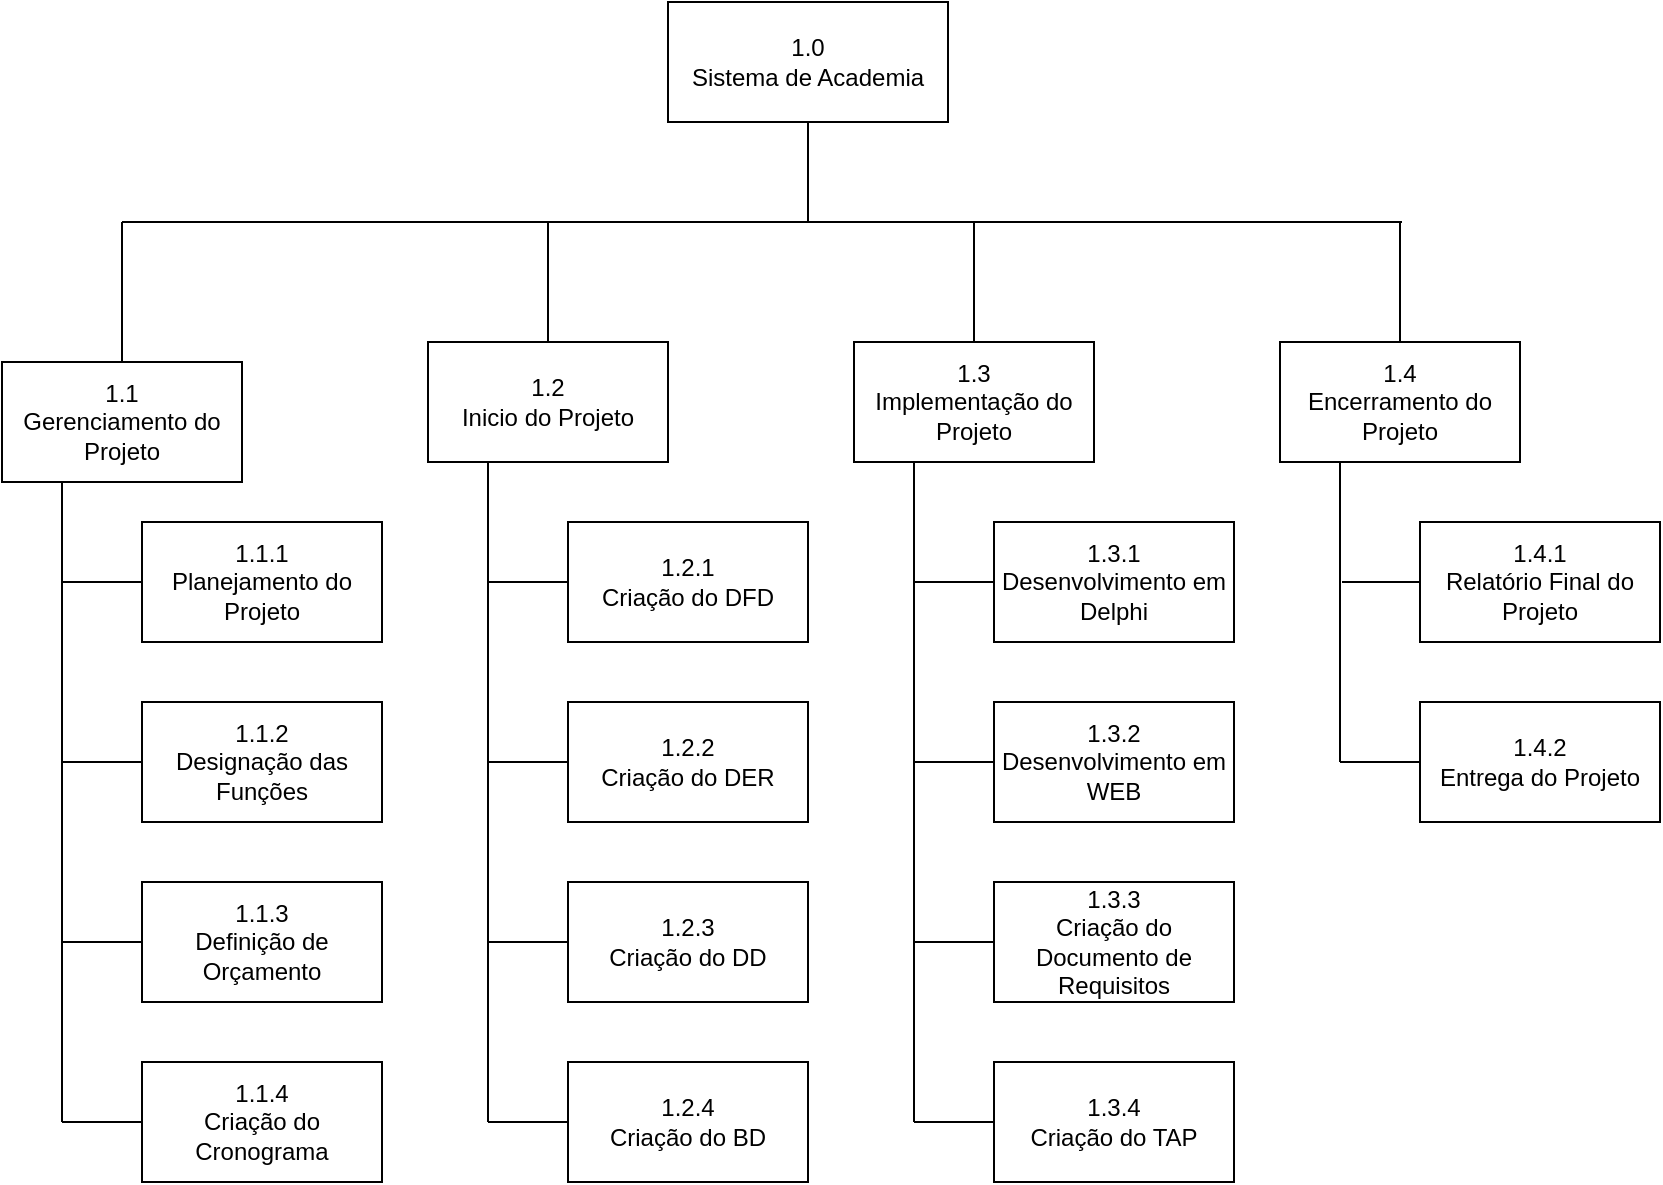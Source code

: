 <mxfile version="12.3.8" type="device" pages="1"><diagram id="GyYX7xCBLfNoN-KiMOy0" name="Page-1"><mxGraphModel dx="1574" dy="877" grid="1" gridSize="10" guides="1" tooltips="1" connect="1" arrows="1" fold="1" page="1" pageScale="1" pageWidth="900" pageHeight="800" math="0" shadow="0"><root><mxCell id="0"/><mxCell id="1" parent="0"/><mxCell id="FJOqupdBlxRKxKt8DFBZ-4" value="1.0&lt;br&gt;Sistema de Academia" style="rounded=0;whiteSpace=wrap;html=1;" vertex="1" parent="1"><mxGeometry x="343" y="10" width="140" height="60" as="geometry"/></mxCell><mxCell id="FJOqupdBlxRKxKt8DFBZ-5" value="1.1&lt;br&gt;Gerenciamento do Projeto" style="rounded=0;whiteSpace=wrap;html=1;" vertex="1" parent="1"><mxGeometry x="10" y="190" width="120" height="60" as="geometry"/></mxCell><mxCell id="FJOqupdBlxRKxKt8DFBZ-7" value="" style="endArrow=none;html=1;entryX=0.5;entryY=0;entryDx=0;entryDy=0;" edge="1" parent="1" target="FJOqupdBlxRKxKt8DFBZ-5"><mxGeometry width="50" height="50" relative="1" as="geometry"><mxPoint x="70" y="120" as="sourcePoint"/><mxPoint x="60" y="250" as="targetPoint"/></mxGeometry></mxCell><mxCell id="FJOqupdBlxRKxKt8DFBZ-8" value="" style="endArrow=none;html=1;" edge="1" parent="1"><mxGeometry width="50" height="50" relative="1" as="geometry"><mxPoint x="710" y="120" as="sourcePoint"/><mxPoint x="70" y="120" as="targetPoint"/></mxGeometry></mxCell><mxCell id="FJOqupdBlxRKxKt8DFBZ-9" value="" style="endArrow=none;html=1;entryX=0.5;entryY=1;entryDx=0;entryDy=0;" edge="1" parent="1" target="FJOqupdBlxRKxKt8DFBZ-4"><mxGeometry width="50" height="50" relative="1" as="geometry"><mxPoint x="413" y="120" as="sourcePoint"/><mxPoint x="60" y="270" as="targetPoint"/></mxGeometry></mxCell><mxCell id="FJOqupdBlxRKxKt8DFBZ-10" value="" style="endArrow=none;html=1;entryX=0.25;entryY=1;entryDx=0;entryDy=0;" edge="1" parent="1" target="FJOqupdBlxRKxKt8DFBZ-5"><mxGeometry width="50" height="50" relative="1" as="geometry"><mxPoint x="40" y="570" as="sourcePoint"/><mxPoint x="60" y="270" as="targetPoint"/></mxGeometry></mxCell><mxCell id="FJOqupdBlxRKxKt8DFBZ-11" value="1.1.1&lt;br&gt;Planejamento do Projeto" style="rounded=0;whiteSpace=wrap;html=1;" vertex="1" parent="1"><mxGeometry x="80" y="270" width="120" height="60" as="geometry"/></mxCell><mxCell id="FJOqupdBlxRKxKt8DFBZ-12" value="" style="endArrow=none;html=1;entryX=0;entryY=0.5;entryDx=0;entryDy=0;" edge="1" parent="1" target="FJOqupdBlxRKxKt8DFBZ-11"><mxGeometry width="50" height="50" relative="1" as="geometry"><mxPoint x="40" y="300" as="sourcePoint"/><mxPoint x="60" y="480" as="targetPoint"/></mxGeometry></mxCell><mxCell id="FJOqupdBlxRKxKt8DFBZ-13" value="1.1.2&lt;br&gt;Designação das Funções" style="rounded=0;whiteSpace=wrap;html=1;" vertex="1" parent="1"><mxGeometry x="80" y="360" width="120" height="60" as="geometry"/></mxCell><mxCell id="FJOqupdBlxRKxKt8DFBZ-14" value="" style="endArrow=none;html=1;entryX=0;entryY=0.5;entryDx=0;entryDy=0;" edge="1" parent="1" target="FJOqupdBlxRKxKt8DFBZ-13"><mxGeometry width="50" height="50" relative="1" as="geometry"><mxPoint x="40" y="390" as="sourcePoint"/><mxPoint x="60" y="480" as="targetPoint"/></mxGeometry></mxCell><mxCell id="FJOqupdBlxRKxKt8DFBZ-15" value="1.1.3&lt;br&gt;Definição de Orçamento" style="rounded=0;whiteSpace=wrap;html=1;" vertex="1" parent="1"><mxGeometry x="80" y="450" width="120" height="60" as="geometry"/></mxCell><mxCell id="FJOqupdBlxRKxKt8DFBZ-16" value="1.1.4&lt;br&gt;Criação do Cronograma" style="rounded=0;whiteSpace=wrap;html=1;" vertex="1" parent="1"><mxGeometry x="80" y="540" width="120" height="60" as="geometry"/></mxCell><mxCell id="FJOqupdBlxRKxKt8DFBZ-17" value="" style="endArrow=none;html=1;entryX=0;entryY=0.5;entryDx=0;entryDy=0;" edge="1" parent="1" target="FJOqupdBlxRKxKt8DFBZ-15"><mxGeometry width="50" height="50" relative="1" as="geometry"><mxPoint x="40" y="480" as="sourcePoint"/><mxPoint x="60" y="620" as="targetPoint"/></mxGeometry></mxCell><mxCell id="FJOqupdBlxRKxKt8DFBZ-18" value="" style="endArrow=none;html=1;entryX=0;entryY=0.5;entryDx=0;entryDy=0;" edge="1" parent="1" target="FJOqupdBlxRKxKt8DFBZ-16"><mxGeometry width="50" height="50" relative="1" as="geometry"><mxPoint x="40" y="570" as="sourcePoint"/><mxPoint x="60" y="620" as="targetPoint"/></mxGeometry></mxCell><mxCell id="FJOqupdBlxRKxKt8DFBZ-19" value="1.2&lt;br&gt;Inicio do Projeto" style="rounded=0;whiteSpace=wrap;html=1;" vertex="1" parent="1"><mxGeometry x="223" y="180" width="120" height="60" as="geometry"/></mxCell><mxCell id="FJOqupdBlxRKxKt8DFBZ-21" value="" style="endArrow=none;html=1;exitX=0.5;exitY=0;exitDx=0;exitDy=0;" edge="1" parent="1" source="FJOqupdBlxRKxKt8DFBZ-19"><mxGeometry width="50" height="50" relative="1" as="geometry"><mxPoint x="430" y="280" as="sourcePoint"/><mxPoint x="283" y="120" as="targetPoint"/></mxGeometry></mxCell><mxCell id="FJOqupdBlxRKxKt8DFBZ-43" value="" style="endArrow=none;html=1;entryX=0.25;entryY=1;entryDx=0;entryDy=0;" edge="1" parent="1" target="FJOqupdBlxRKxKt8DFBZ-19"><mxGeometry width="50" height="50" relative="1" as="geometry"><mxPoint x="253" y="570" as="sourcePoint"/><mxPoint x="260" y="270" as="targetPoint"/></mxGeometry></mxCell><mxCell id="FJOqupdBlxRKxKt8DFBZ-44" value="1.2.1&lt;br&gt;Criação do DFD" style="rounded=0;whiteSpace=wrap;html=1;" vertex="1" parent="1"><mxGeometry x="293" y="270" width="120" height="60" as="geometry"/></mxCell><mxCell id="FJOqupdBlxRKxKt8DFBZ-46" value="" style="endArrow=none;html=1;entryX=0;entryY=0.5;entryDx=0;entryDy=0;" edge="1" parent="1" target="FJOqupdBlxRKxKt8DFBZ-44"><mxGeometry width="50" height="50" relative="1" as="geometry"><mxPoint x="253" y="300" as="sourcePoint"/><mxPoint x="280" y="310" as="targetPoint"/></mxGeometry></mxCell><mxCell id="FJOqupdBlxRKxKt8DFBZ-47" value="1.2.2&lt;br&gt;Criação do DER" style="rounded=0;whiteSpace=wrap;html=1;" vertex="1" parent="1"><mxGeometry x="293" y="360" width="120" height="60" as="geometry"/></mxCell><mxCell id="FJOqupdBlxRKxKt8DFBZ-48" value="1.2.3&lt;br&gt;Criação do DD" style="rounded=0;whiteSpace=wrap;html=1;" vertex="1" parent="1"><mxGeometry x="293" y="450" width="120" height="60" as="geometry"/></mxCell><mxCell id="FJOqupdBlxRKxKt8DFBZ-49" value="1.2.4&lt;br&gt;Criação do BD" style="rounded=0;whiteSpace=wrap;html=1;" vertex="1" parent="1"><mxGeometry x="293" y="540" width="120" height="60" as="geometry"/></mxCell><mxCell id="FJOqupdBlxRKxKt8DFBZ-50" value="" style="endArrow=none;html=1;entryX=0;entryY=0.5;entryDx=0;entryDy=0;" edge="1" parent="1" target="FJOqupdBlxRKxKt8DFBZ-49"><mxGeometry width="50" height="50" relative="1" as="geometry"><mxPoint x="253" y="570" as="sourcePoint"/><mxPoint x="286" y="570" as="targetPoint"/></mxGeometry></mxCell><mxCell id="FJOqupdBlxRKxKt8DFBZ-51" value="" style="endArrow=none;html=1;entryX=0;entryY=0.5;entryDx=0;entryDy=0;" edge="1" parent="1" target="FJOqupdBlxRKxKt8DFBZ-48"><mxGeometry width="50" height="50" relative="1" as="geometry"><mxPoint x="253" y="480" as="sourcePoint"/><mxPoint x="280" y="470" as="targetPoint"/></mxGeometry></mxCell><mxCell id="FJOqupdBlxRKxKt8DFBZ-52" value="" style="endArrow=none;html=1;entryX=0;entryY=0.5;entryDx=0;entryDy=0;" edge="1" parent="1" target="FJOqupdBlxRKxKt8DFBZ-47"><mxGeometry width="50" height="50" relative="1" as="geometry"><mxPoint x="253" y="390" as="sourcePoint"/><mxPoint x="280" y="400" as="targetPoint"/></mxGeometry></mxCell><mxCell id="FJOqupdBlxRKxKt8DFBZ-53" value="1.3&lt;br&gt;Implementação do Projeto" style="rounded=0;whiteSpace=wrap;html=1;" vertex="1" parent="1"><mxGeometry x="436" y="180" width="120" height="60" as="geometry"/></mxCell><mxCell id="FJOqupdBlxRKxKt8DFBZ-54" value="" style="endArrow=none;html=1;entryX=0.25;entryY=1;entryDx=0;entryDy=0;" edge="1" parent="1" target="FJOqupdBlxRKxKt8DFBZ-53"><mxGeometry width="50" height="50" relative="1" as="geometry"><mxPoint x="466" y="570" as="sourcePoint"/><mxPoint x="490" y="310" as="targetPoint"/></mxGeometry></mxCell><mxCell id="FJOqupdBlxRKxKt8DFBZ-55" value="1.3.1&lt;br&gt;Desenvolvimento em Delphi" style="rounded=0;whiteSpace=wrap;html=1;" vertex="1" parent="1"><mxGeometry x="506" y="270" width="120" height="60" as="geometry"/></mxCell><mxCell id="FJOqupdBlxRKxKt8DFBZ-56" value="" style="endArrow=none;html=1;entryX=0;entryY=0.5;entryDx=0;entryDy=0;" edge="1" parent="1" target="FJOqupdBlxRKxKt8DFBZ-55"><mxGeometry width="50" height="50" relative="1" as="geometry"><mxPoint x="466" y="300" as="sourcePoint"/><mxPoint x="546" y="350" as="targetPoint"/></mxGeometry></mxCell><mxCell id="FJOqupdBlxRKxKt8DFBZ-57" value="1.3.2&lt;br&gt;Desenvolvimento em WEB" style="rounded=0;whiteSpace=wrap;html=1;" vertex="1" parent="1"><mxGeometry x="506" y="360" width="120" height="60" as="geometry"/></mxCell><mxCell id="FJOqupdBlxRKxKt8DFBZ-58" value="" style="endArrow=none;html=1;entryX=0;entryY=0.5;entryDx=0;entryDy=0;" edge="1" parent="1" target="FJOqupdBlxRKxKt8DFBZ-57"><mxGeometry width="50" height="50" relative="1" as="geometry"><mxPoint x="466" y="390" as="sourcePoint"/><mxPoint x="502" y="390" as="targetPoint"/></mxGeometry></mxCell><mxCell id="FJOqupdBlxRKxKt8DFBZ-60" value="1.3.3&lt;br&gt;Criação do Documento de Requisitos" style="rounded=0;whiteSpace=wrap;html=1;" vertex="1" parent="1"><mxGeometry x="506" y="450" width="120" height="60" as="geometry"/></mxCell><mxCell id="FJOqupdBlxRKxKt8DFBZ-64" value="1.3.4&lt;br&gt;Criação do TAP" style="rounded=0;whiteSpace=wrap;html=1;" vertex="1" parent="1"><mxGeometry x="506" y="540" width="120" height="60" as="geometry"/></mxCell><mxCell id="FJOqupdBlxRKxKt8DFBZ-65" value="" style="endArrow=none;html=1;entryX=0;entryY=0.5;entryDx=0;entryDy=0;" edge="1" parent="1" target="FJOqupdBlxRKxKt8DFBZ-60"><mxGeometry width="50" height="50" relative="1" as="geometry"><mxPoint x="466" y="480" as="sourcePoint"/><mxPoint x="502" y="480" as="targetPoint"/></mxGeometry></mxCell><mxCell id="FJOqupdBlxRKxKt8DFBZ-66" value="" style="endArrow=none;html=1;entryX=0;entryY=0.5;entryDx=0;entryDy=0;" edge="1" parent="1" target="FJOqupdBlxRKxKt8DFBZ-64"><mxGeometry width="50" height="50" relative="1" as="geometry"><mxPoint x="466" y="570" as="sourcePoint"/><mxPoint x="500" y="570" as="targetPoint"/></mxGeometry></mxCell><mxCell id="FJOqupdBlxRKxKt8DFBZ-67" value="" style="endArrow=none;html=1;exitX=0.5;exitY=0;exitDx=0;exitDy=0;" edge="1" parent="1" source="FJOqupdBlxRKxKt8DFBZ-53"><mxGeometry width="50" height="50" relative="1" as="geometry"><mxPoint x="390" y="200" as="sourcePoint"/><mxPoint x="496" y="120" as="targetPoint"/></mxGeometry></mxCell><mxCell id="FJOqupdBlxRKxKt8DFBZ-68" value="1.4&lt;br&gt;Encerramento do Projeto" style="rounded=0;whiteSpace=wrap;html=1;" vertex="1" parent="1"><mxGeometry x="649" y="180" width="120" height="60" as="geometry"/></mxCell><mxCell id="FJOqupdBlxRKxKt8DFBZ-69" value="" style="endArrow=none;html=1;entryX=0.5;entryY=0;entryDx=0;entryDy=0;" edge="1" parent="1" target="FJOqupdBlxRKxKt8DFBZ-68"><mxGeometry width="50" height="50" relative="1" as="geometry"><mxPoint x="709" y="120" as="sourcePoint"/><mxPoint x="720" y="200" as="targetPoint"/></mxGeometry></mxCell><mxCell id="FJOqupdBlxRKxKt8DFBZ-70" value="" style="endArrow=none;html=1;entryX=0.25;entryY=1;entryDx=0;entryDy=0;" edge="1" parent="1" target="FJOqupdBlxRKxKt8DFBZ-68"><mxGeometry width="50" height="50" relative="1" as="geometry"><mxPoint x="679" y="390" as="sourcePoint"/><mxPoint x="730" y="310" as="targetPoint"/></mxGeometry></mxCell><mxCell id="FJOqupdBlxRKxKt8DFBZ-71" value="1.4.1&lt;br&gt;Relatório Final do Projeto" style="rounded=0;whiteSpace=wrap;html=1;" vertex="1" parent="1"><mxGeometry x="719" y="270" width="120" height="60" as="geometry"/></mxCell><mxCell id="FJOqupdBlxRKxKt8DFBZ-72" value="1.4.2&lt;br&gt;Entrega do Projeto" style="rounded=0;whiteSpace=wrap;html=1;" vertex="1" parent="1"><mxGeometry x="719" y="360" width="120" height="60" as="geometry"/></mxCell><mxCell id="FJOqupdBlxRKxKt8DFBZ-73" value="" style="endArrow=none;html=1;entryX=0;entryY=0.5;entryDx=0;entryDy=0;" edge="1" parent="1" target="FJOqupdBlxRKxKt8DFBZ-72"><mxGeometry width="50" height="50" relative="1" as="geometry"><mxPoint x="679" y="390" as="sourcePoint"/><mxPoint x="700" y="410" as="targetPoint"/></mxGeometry></mxCell><mxCell id="FJOqupdBlxRKxKt8DFBZ-76" value="" style="endArrow=none;html=1;entryX=0;entryY=0.5;entryDx=0;entryDy=0;" edge="1" parent="1" target="FJOqupdBlxRKxKt8DFBZ-71"><mxGeometry width="50" height="50" relative="1" as="geometry"><mxPoint x="680" y="300" as="sourcePoint"/><mxPoint x="730" y="250" as="targetPoint"/></mxGeometry></mxCell></root></mxGraphModel></diagram></mxfile>